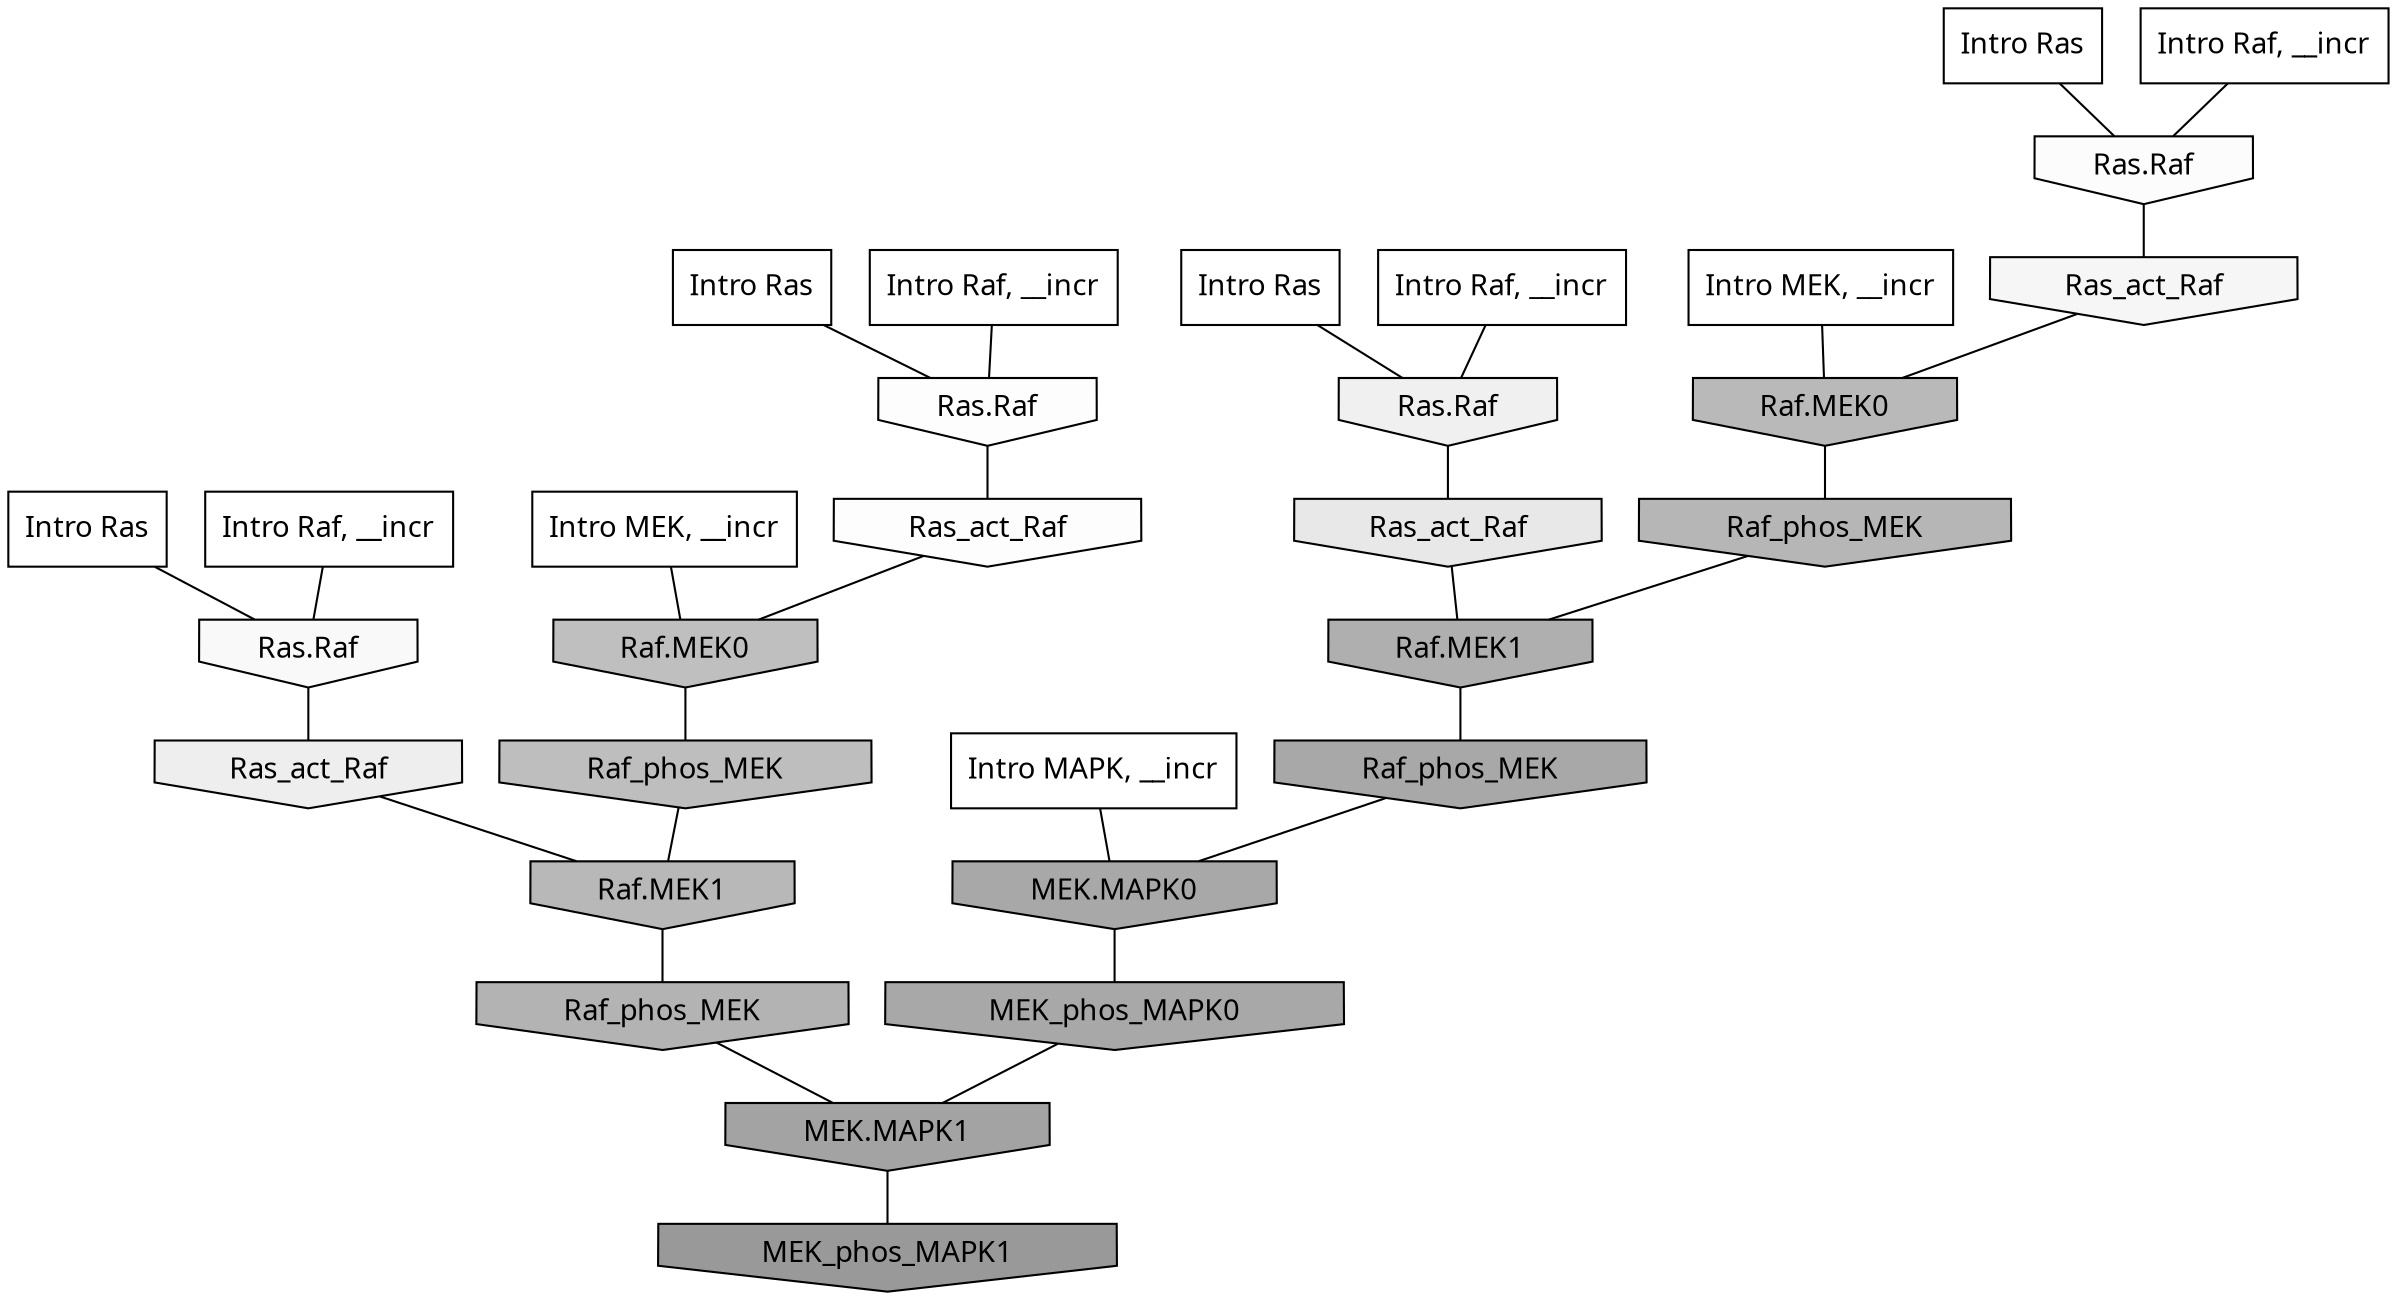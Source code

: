 digraph G{
  rankdir="TB";
  ranksep=0.30;
  node [fontname="CMU Serif"];
  edge [fontname="CMU Serif"];
  
  26 [label="Intro Ras", shape=rectangle, style=filled, fillcolor="0.000 0.000 1.000"]
  
  32 [label="Intro Ras", shape=rectangle, style=filled, fillcolor="0.000 0.000 1.000"]
  
  58 [label="Intro Ras", shape=rectangle, style=filled, fillcolor="0.000 0.000 1.000"]
  
  78 [label="Intro Ras", shape=rectangle, style=filled, fillcolor="0.000 0.000 1.000"]
  
  206 [label="Intro Raf, __incr", shape=rectangle, style=filled, fillcolor="0.000 0.000 1.000"]
  
  460 [label="Intro Raf, __incr", shape=rectangle, style=filled, fillcolor="0.000 0.000 1.000"]
  
  942 [label="Intro Raf, __incr", shape=rectangle, style=filled, fillcolor="0.000 0.000 1.000"]
  
  1052 [label="Intro Raf, __incr", shape=rectangle, style=filled, fillcolor="0.000 0.000 1.000"]
  
  1164 [label="Intro MEK, __incr", shape=rectangle, style=filled, fillcolor="0.000 0.000 1.000"]
  
  1765 [label="Intro MEK, __incr", shape=rectangle, style=filled, fillcolor="0.000 0.000 1.000"]
  
  2896 [label="Intro MAPK, __incr", shape=rectangle, style=filled, fillcolor="0.000 0.000 1.000"]
  
  3353 [label="Ras.Raf", shape=invhouse, style=filled, fillcolor="0.000 0.000 0.992"]
  
  3356 [label="Ras_act_Raf", shape=invhouse, style=filled, fillcolor="0.000 0.000 0.990"]
  
  3398 [label="Ras.Raf", shape=invhouse, style=filled, fillcolor="0.000 0.000 0.986"]
  
  3434 [label="Ras.Raf", shape=invhouse, style=filled, fillcolor="0.000 0.000 0.976"]
  
  3516 [label="Ras_act_Raf", shape=invhouse, style=filled, fillcolor="0.000 0.000 0.963"]
  
  3713 [label="Ras.Raf", shape=invhouse, style=filled, fillcolor="0.000 0.000 0.940"]
  
  3836 [label="Ras_act_Raf", shape=invhouse, style=filled, fillcolor="0.000 0.000 0.930"]
  
  4102 [label="Ras_act_Raf", shape=invhouse, style=filled, fillcolor="0.000 0.000 0.910"]
  
  6717 [label="Raf.MEK0", shape=invhouse, style=filled, fillcolor="0.000 0.000 0.750"]
  
  6835 [label="Raf_phos_MEK", shape=invhouse, style=filled, fillcolor="0.000 0.000 0.746"]
  
  7479 [label="Raf.MEK0", shape=invhouse, style=filled, fillcolor="0.000 0.000 0.723"]
  
  7504 [label="Raf.MEK1", shape=invhouse, style=filled, fillcolor="0.000 0.000 0.722"]
  
  7785 [label="Raf_phos_MEK", shape=invhouse, style=filled, fillcolor="0.000 0.000 0.712"]
  
  8041 [label="Raf_phos_MEK", shape=invhouse, style=filled, fillcolor="0.000 0.000 0.703"]
  
  8636 [label="Raf.MEK1", shape=invhouse, style=filled, fillcolor="0.000 0.000 0.684"]
  
  9530 [label="Raf_phos_MEK", shape=invhouse, style=filled, fillcolor="0.000 0.000 0.658"]
  
  9535 [label="MEK.MAPK0", shape=invhouse, style=filled, fillcolor="0.000 0.000 0.658"]
  
  9580 [label="MEK_phos_MAPK0", shape=invhouse, style=filled, fillcolor="0.000 0.000 0.657"]
  
  10416 [label="MEK.MAPK1", shape=invhouse, style=filled, fillcolor="0.000 0.000 0.637"]
  
  12224 [label="MEK_phos_MAPK1", shape=invhouse, style=filled, fillcolor="0.000 0.000 0.600"]
  
  
  10416 -> 12224 [dir=none, color="0.000 0.000 0.000"] 
  9580 -> 10416 [dir=none, color="0.000 0.000 0.000"] 
  9535 -> 9580 [dir=none, color="0.000 0.000 0.000"] 
  9530 -> 9535 [dir=none, color="0.000 0.000 0.000"] 
  8636 -> 9530 [dir=none, color="0.000 0.000 0.000"] 
  8041 -> 10416 [dir=none, color="0.000 0.000 0.000"] 
  7785 -> 8636 [dir=none, color="0.000 0.000 0.000"] 
  7504 -> 8041 [dir=none, color="0.000 0.000 0.000"] 
  7479 -> 7785 [dir=none, color="0.000 0.000 0.000"] 
  6835 -> 7504 [dir=none, color="0.000 0.000 0.000"] 
  6717 -> 6835 [dir=none, color="0.000 0.000 0.000"] 
  4102 -> 8636 [dir=none, color="0.000 0.000 0.000"] 
  3836 -> 7504 [dir=none, color="0.000 0.000 0.000"] 
  3713 -> 4102 [dir=none, color="0.000 0.000 0.000"] 
  3516 -> 7479 [dir=none, color="0.000 0.000 0.000"] 
  3434 -> 3836 [dir=none, color="0.000 0.000 0.000"] 
  3398 -> 3516 [dir=none, color="0.000 0.000 0.000"] 
  3356 -> 6717 [dir=none, color="0.000 0.000 0.000"] 
  3353 -> 3356 [dir=none, color="0.000 0.000 0.000"] 
  2896 -> 9535 [dir=none, color="0.000 0.000 0.000"] 
  1765 -> 7479 [dir=none, color="0.000 0.000 0.000"] 
  1164 -> 6717 [dir=none, color="0.000 0.000 0.000"] 
  1052 -> 3713 [dir=none, color="0.000 0.000 0.000"] 
  942 -> 3353 [dir=none, color="0.000 0.000 0.000"] 
  460 -> 3398 [dir=none, color="0.000 0.000 0.000"] 
  206 -> 3434 [dir=none, color="0.000 0.000 0.000"] 
  78 -> 3713 [dir=none, color="0.000 0.000 0.000"] 
  58 -> 3353 [dir=none, color="0.000 0.000 0.000"] 
  32 -> 3398 [dir=none, color="0.000 0.000 0.000"] 
  26 -> 3434 [dir=none, color="0.000 0.000 0.000"] 
  
  }
